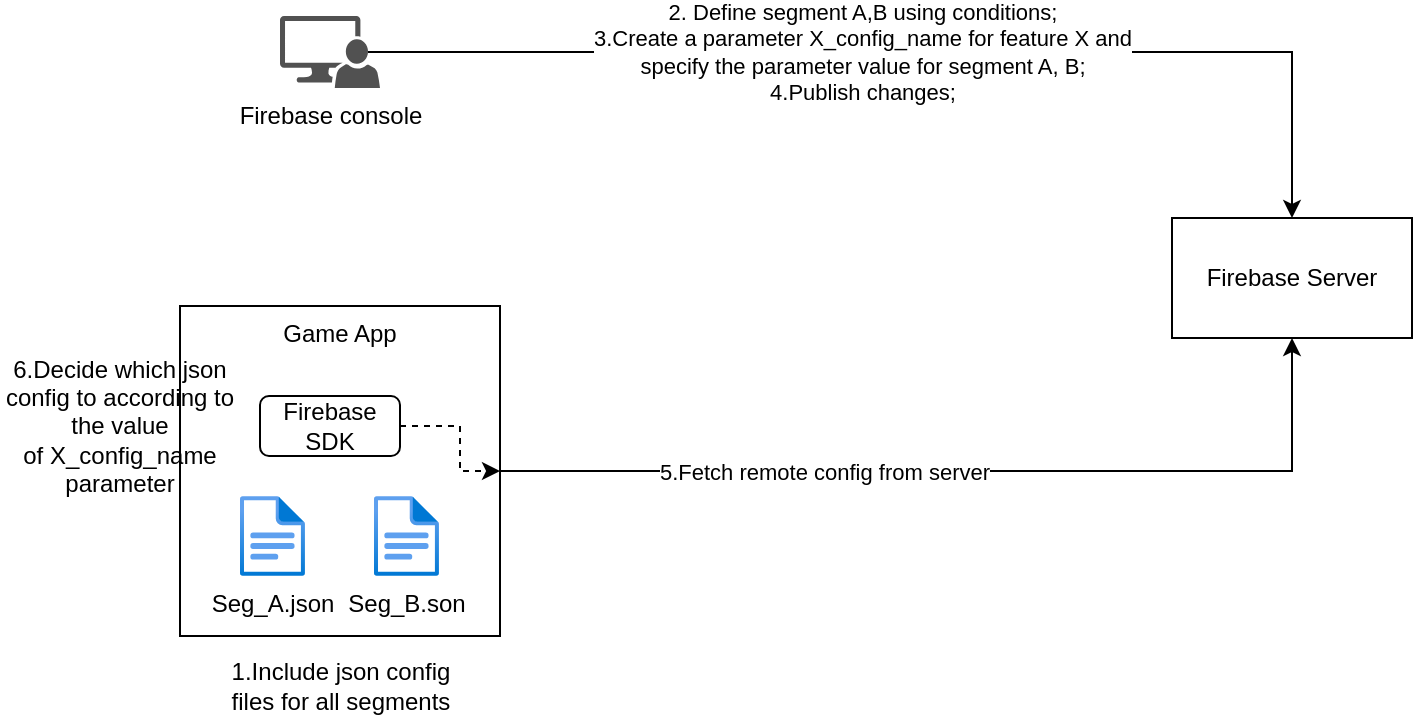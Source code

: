 <mxfile version="22.1.7" type="github">
  <diagram name="第 1 页" id="tp897vbsZfjUVLFMzlsD">
    <mxGraphModel dx="1434" dy="736" grid="1" gridSize="10" guides="1" tooltips="1" connect="1" arrows="1" fold="1" page="1" pageScale="1" pageWidth="827" pageHeight="1169" math="0" shadow="0">
      <root>
        <mxCell id="0" />
        <mxCell id="1" parent="0" />
        <mxCell id="PVsN3WA9Rpf7EvWIVzJp-6" value="Firebase console" style="sketch=0;pointerEvents=1;shadow=0;dashed=0;html=1;strokeColor=none;labelPosition=center;verticalLabelPosition=bottom;verticalAlign=top;align=center;fillColor=#515151;shape=mxgraph.mscae.system_center.admin_console" vertex="1" parent="1">
          <mxGeometry x="160" y="90" width="50" height="36" as="geometry" />
        </mxCell>
        <mxCell id="PVsN3WA9Rpf7EvWIVzJp-8" style="edgeStyle=orthogonalEdgeStyle;rounded=0;orthogonalLoop=1;jettySize=auto;html=1;exitX=0.88;exitY=0.5;exitDx=0;exitDy=0;exitPerimeter=0;entryX=0.5;entryY=0;entryDx=0;entryDy=0;entryPerimeter=0;" edge="1" parent="1" source="PVsN3WA9Rpf7EvWIVzJp-6" target="PVsN3WA9Rpf7EvWIVzJp-19">
          <mxGeometry relative="1" as="geometry">
            <mxPoint x="184" y="167.45" as="sourcePoint" />
            <mxPoint x="665.04" y="209.04" as="targetPoint" />
          </mxGeometry>
        </mxCell>
        <mxCell id="PVsN3WA9Rpf7EvWIVzJp-9" value="2. Define segment A,B using conditions;&lt;br&gt;3.Create a parameter X_config_name for feature X and&lt;br&gt;specify the parameter value for segment A, B;&lt;br&gt;4.Publish changes;" style="edgeLabel;html=1;align=center;verticalAlign=middle;resizable=0;points=[];" vertex="1" connectable="0" parent="PVsN3WA9Rpf7EvWIVzJp-8">
          <mxGeometry x="-0.085" relative="1" as="geometry">
            <mxPoint x="-3" as="offset" />
          </mxGeometry>
        </mxCell>
        <mxCell id="PVsN3WA9Rpf7EvWIVzJp-15" style="edgeStyle=orthogonalEdgeStyle;rounded=0;orthogonalLoop=1;jettySize=auto;html=1;exitX=1;exitY=0.5;exitDx=0;exitDy=0;entryX=0.5;entryY=1;entryDx=0;entryDy=0;" edge="1" parent="1" source="PVsN3WA9Rpf7EvWIVzJp-10" target="PVsN3WA9Rpf7EvWIVzJp-19">
          <mxGeometry relative="1" as="geometry">
            <mxPoint x="666" y="276" as="targetPoint" />
            <Array as="points">
              <mxPoint x="666" y="318" />
              <mxPoint x="666" y="270" />
            </Array>
          </mxGeometry>
        </mxCell>
        <mxCell id="PVsN3WA9Rpf7EvWIVzJp-17" value="5.Fetch remote config from server" style="edgeLabel;html=1;align=center;verticalAlign=middle;resizable=0;points=[];" vertex="1" connectable="0" parent="PVsN3WA9Rpf7EvWIVzJp-15">
          <mxGeometry x="-0.302" y="1" relative="1" as="geometry">
            <mxPoint y="1" as="offset" />
          </mxGeometry>
        </mxCell>
        <mxCell id="PVsN3WA9Rpf7EvWIVzJp-10" value="Game App" style="rounded=0;whiteSpace=wrap;html=1;verticalAlign=top;" vertex="1" parent="1">
          <mxGeometry x="110" y="235" width="160" height="165" as="geometry" />
        </mxCell>
        <mxCell id="PVsN3WA9Rpf7EvWIVzJp-16" style="edgeStyle=orthogonalEdgeStyle;rounded=0;orthogonalLoop=1;jettySize=auto;html=1;exitX=1;exitY=0.5;exitDx=0;exitDy=0;entryX=1;entryY=0.5;entryDx=0;entryDy=0;dashed=1;" edge="1" parent="1" source="PVsN3WA9Rpf7EvWIVzJp-11" target="PVsN3WA9Rpf7EvWIVzJp-10">
          <mxGeometry relative="1" as="geometry">
            <Array as="points">
              <mxPoint x="250" y="295" />
              <mxPoint x="250" y="318" />
            </Array>
          </mxGeometry>
        </mxCell>
        <mxCell id="PVsN3WA9Rpf7EvWIVzJp-11" value="Firebase SDK" style="rounded=1;whiteSpace=wrap;html=1;" vertex="1" parent="1">
          <mxGeometry x="150" y="280" width="70" height="30" as="geometry" />
        </mxCell>
        <mxCell id="PVsN3WA9Rpf7EvWIVzJp-12" value="Seg_A.json" style="image;aspect=fixed;html=1;points=[];align=center;fontSize=12;image=img/lib/azure2/general/File.svg;" vertex="1" parent="1">
          <mxGeometry x="140" y="330" width="32.46" height="40" as="geometry" />
        </mxCell>
        <mxCell id="PVsN3WA9Rpf7EvWIVzJp-13" value="Seg_B.son" style="image;aspect=fixed;html=1;points=[];align=center;fontSize=12;image=img/lib/azure2/general/File.svg;" vertex="1" parent="1">
          <mxGeometry x="207" y="330" width="32.46" height="40" as="geometry" />
        </mxCell>
        <mxCell id="PVsN3WA9Rpf7EvWIVzJp-19" value="Firebase Server" style="rounded=0;whiteSpace=wrap;html=1;" vertex="1" parent="1">
          <mxGeometry x="606" y="191" width="120" height="60" as="geometry" />
        </mxCell>
        <mxCell id="PVsN3WA9Rpf7EvWIVzJp-20" value="1.Include json config files for all segments" style="text;html=1;strokeColor=none;fillColor=none;align=center;verticalAlign=middle;whiteSpace=wrap;rounded=0;" vertex="1" parent="1">
          <mxGeometry x="133.5" y="410" width="113" height="30" as="geometry" />
        </mxCell>
        <mxCell id="PVsN3WA9Rpf7EvWIVzJp-21" value="6.Decide which json config to according to the value of&amp;nbsp;X_config_name parameter" style="text;html=1;strokeColor=none;fillColor=none;align=center;verticalAlign=middle;whiteSpace=wrap;rounded=0;" vertex="1" parent="1">
          <mxGeometry x="20" y="280" width="120" height="30" as="geometry" />
        </mxCell>
      </root>
    </mxGraphModel>
  </diagram>
</mxfile>
